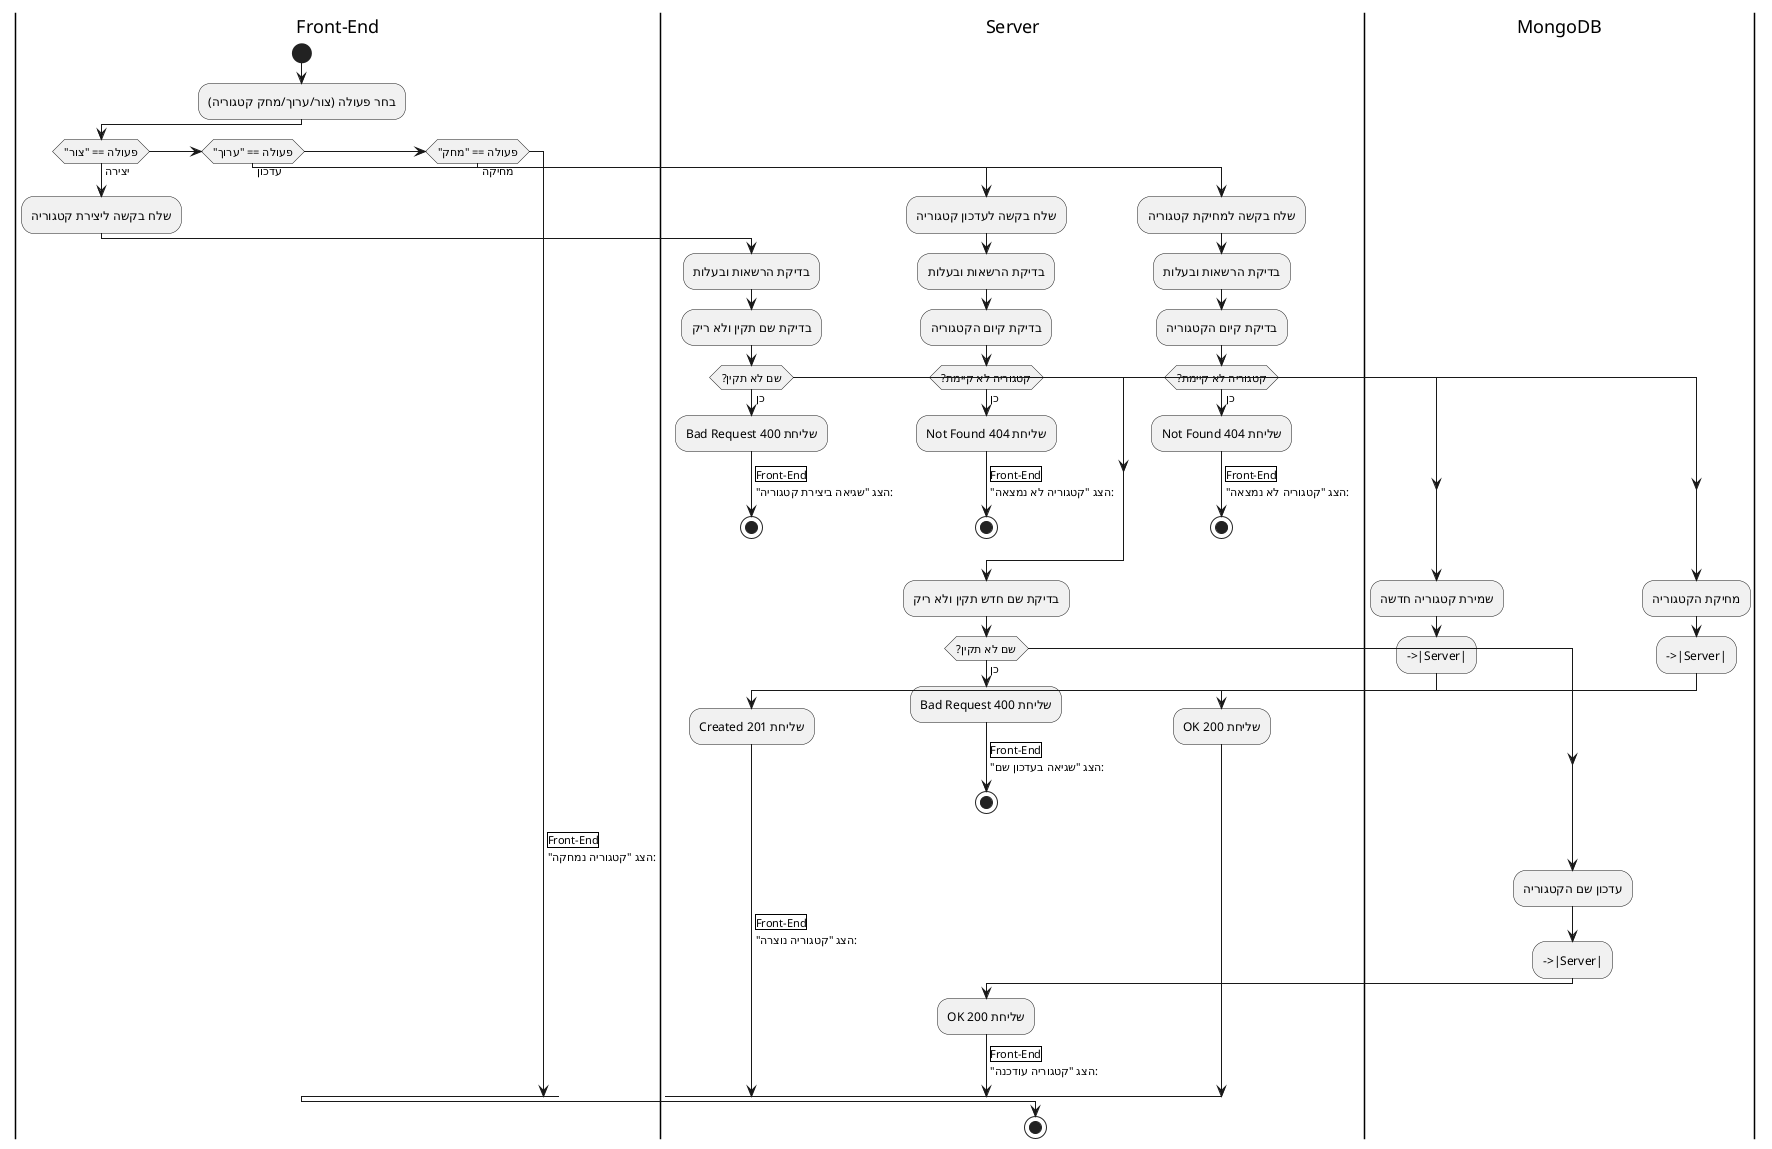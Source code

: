 @startuml categoryCrudAD
|Front-End|
start
:בחר פעולה (צור/ערוך/מחק קטגוריה);
if (פעולה == "צור") then (יצירה)
  :שלח בקשה ליצירת קטגוריה;
  |Server|
  :בדיקת הרשאות ובעלות;
  :בדיקת שם תקין ולא ריק;
  if (שם לא תקין?) then (כן)
    :שליחת 400 Bad Request;
    ->|Front-End|
    :הצג "שגיאה ביצירת קטגוריה";
    stop
  endif
  |MongoDB|
  :שמירת קטגוריה חדשה;
  -->|Server|
  |Server|
  :שליחת 201 Created;
  ->|Front-End|
  :הצג "קטגוריה נוצרה";
elseif (פעולה == "ערוך") then (עדכון)
  :שלח בקשה לעדכון קטגוריה;
  |Server|
  :בדיקת הרשאות ובעלות;
  :בדיקת קיום הקטגוריה;
  if (קטגוריה לא קיימת?) then (כן)
    :שליחת 404 Not Found;
    ->|Front-End|
    :הצג "קטגוריה לא נמצאה";
    stop
  endif
  :בדיקת שם חדש תקין ולא ריק;
  if (שם לא תקין?) then (כן)
    :שליחת 400 Bad Request;
    ->|Front-End|
    :הצג "שגיאה בעדכון שם";
    stop
  endif
  |MongoDB|
  :עדכון שם הקטגוריה;
  -->|Server|
  |Server|
  :שליחת 200 OK;
  ->|Front-End|
  :הצג "קטגוריה עודכנה";
elseif (פעולה == "מחק") then (מחיקה)
  :שלח בקשה למחיקת קטגוריה;
  |Server|
  :בדיקת הרשאות ובעלות;
  :בדיקת קיום הקטגוריה;
  if (קטגוריה לא קיימת?) then (כן)
    :שליחת 404 Not Found;
    ->|Front-End|
    :הצג "קטגוריה לא נמצאה";
    stop
  endif
  |MongoDB|
  :מחיקת הקטגוריה;
  -->|Server|
  |Server|
  :שליחת 200 OK;
  ->|Front-End|
  :הצג "קטגוריה נמחקה";
endif
stop
@enduml